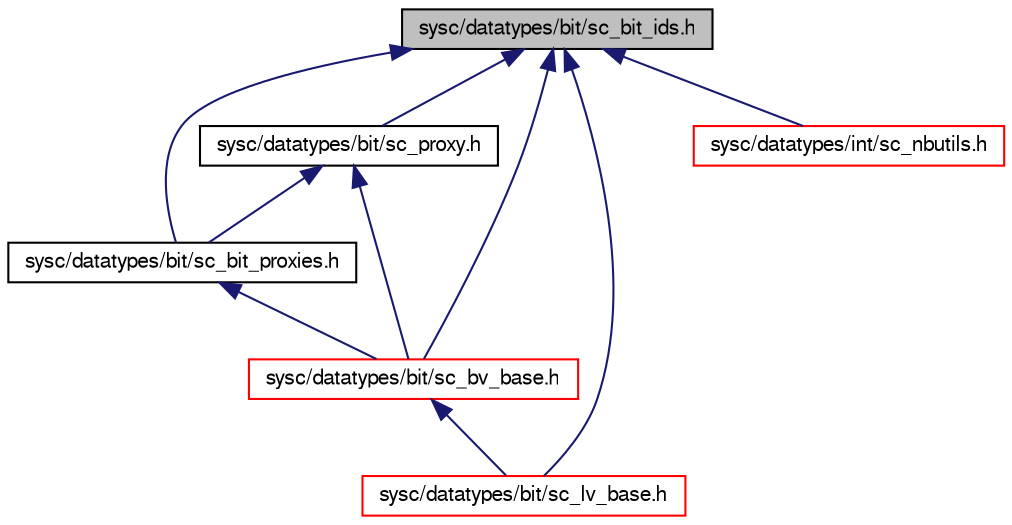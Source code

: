 digraph G
{
  edge [fontname="FreeSans",fontsize="10",labelfontname="FreeSans",labelfontsize="10"];
  node [fontname="FreeSans",fontsize="10",shape=record];
  Node1 [label="sysc/datatypes/bit/sc_bit_ids.h",height=0.2,width=0.4,color="black", fillcolor="grey75", style="filled" fontcolor="black"];
  Node1 -> Node2 [dir=back,color="midnightblue",fontsize="10",style="solid",fontname="FreeSans"];
  Node2 [label="sysc/datatypes/bit/sc_bit_proxies.h",height=0.2,width=0.4,color="black", fillcolor="white", style="filled",URL="$a00298.html"];
  Node2 -> Node3 [dir=back,color="midnightblue",fontsize="10",style="solid",fontname="FreeSans"];
  Node3 [label="sysc/datatypes/bit/sc_bv_base.h",height=0.2,width=0.4,color="red", fillcolor="white", style="filled",URL="$a00300.html"];
  Node3 -> Node4 [dir=back,color="midnightblue",fontsize="10",style="solid",fontname="FreeSans"];
  Node4 [label="sysc/datatypes/bit/sc_lv_base.h",height=0.2,width=0.4,color="red", fillcolor="white", style="filled",URL="$a00303.html"];
  Node1 -> Node3 [dir=back,color="midnightblue",fontsize="10",style="solid",fontname="FreeSans"];
  Node1 -> Node4 [dir=back,color="midnightblue",fontsize="10",style="solid",fontname="FreeSans"];
  Node1 -> Node5 [dir=back,color="midnightblue",fontsize="10",style="solid",fontname="FreeSans"];
  Node5 [label="sysc/datatypes/bit/sc_proxy.h",height=0.2,width=0.4,color="black", fillcolor="white", style="filled",URL="$a00304.html"];
  Node5 -> Node2 [dir=back,color="midnightblue",fontsize="10",style="solid",fontname="FreeSans"];
  Node5 -> Node3 [dir=back,color="midnightblue",fontsize="10",style="solid",fontname="FreeSans"];
  Node1 -> Node6 [dir=back,color="midnightblue",fontsize="10",style="solid",fontname="FreeSans"];
  Node6 [label="sysc/datatypes/int/sc_nbutils.h",height=0.2,width=0.4,color="red", fillcolor="white", style="filled",URL="$a00335.html"];
}
